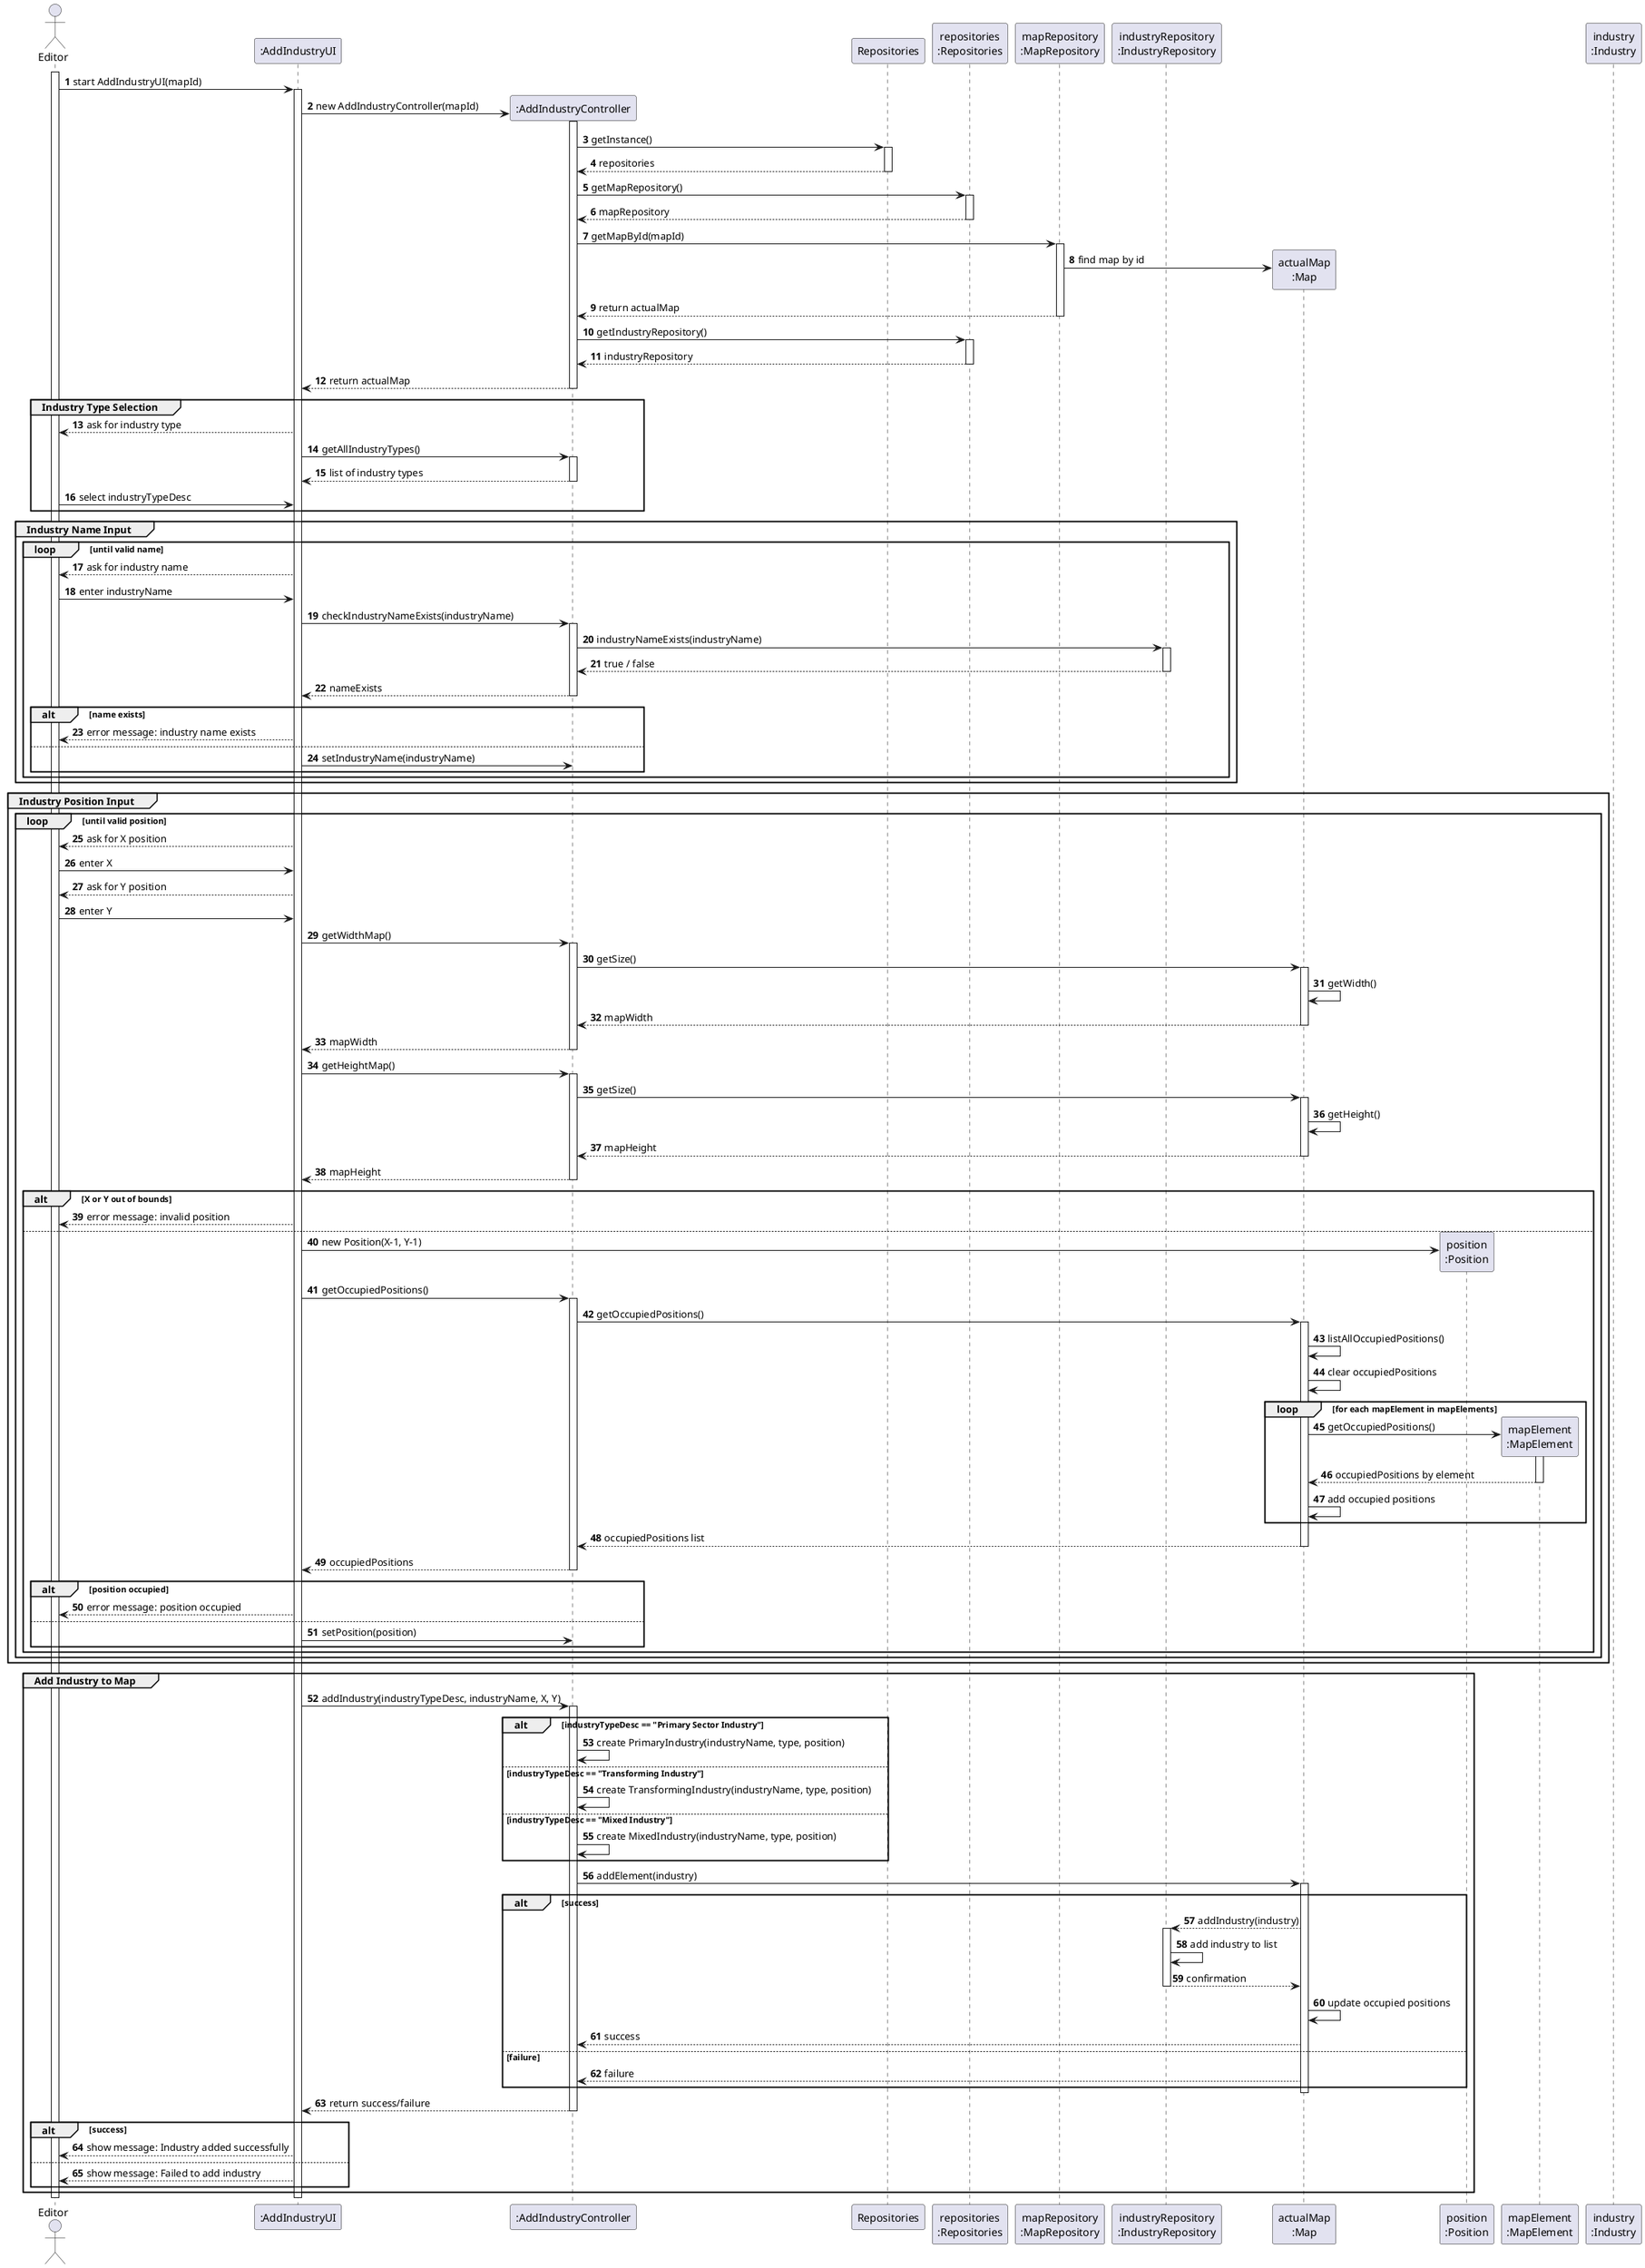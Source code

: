 @startuml
skinparam packageStyle rectangle
skinparam shadowing false
skinparam linetype ortho
autonumber

actor "Editor" as EDT
participant ":AddIndustryUI" as UI
participant ":AddIndustryController" as CTRL
participant "Repositories" as REPOS
participant "repositories\n:Repositories" as REPOS_SINGLETON
participant "mapRepository\n:MapRepository" as MAP_REPO
participant "industryRepository\n:IndustryRepository" as IND_REPO
participant "actualMap\n:Map" as MAP
participant "position\n:Position" as POS
participant "mapElement\n:MapElement" as MAP_ELEM
participant "industry\n:Industry" as IND

activate EDT
    EDT -> UI : start AddIndustryUI(mapId)
    activate UI
    UI -> CTRL** : new AddIndustryController(mapId)
    activate CTRL

    CTRL -> REPOS : getInstance()
    activate REPOS
    REPOS --> CTRL : repositories
    deactivate REPOS

    CTRL -> REPOS_SINGLETON : getMapRepository()
    activate REPOS_SINGLETON
    REPOS_SINGLETON --> CTRL : mapRepository
    deactivate REPOS_SINGLETON

    CTRL -> MAP_REPO : getMapById(mapId)
    activate MAP_REPO
    MAP_REPO -> MAP** : find map by id
    MAP_REPO --> CTRL : return actualMap
    deactivate MAP_REPO

    CTRL -> REPOS_SINGLETON : getIndustryRepository()
    activate REPOS_SINGLETON
    REPOS_SINGLETON --> CTRL : industryRepository
    deactivate REPOS_SINGLETON

    CTRL --> UI : return actualMap
    deactivate CTRL

    group Industry Type Selection
        UI --> EDT : ask for industry type
        UI -> CTRL : getAllIndustryTypes()
        activate CTRL
        CTRL --> UI : list of industry types
        deactivate CTRL
        EDT -> UI : select industryTypeDesc
    end

    group Industry Name Input
        loop until valid name
            UI --> EDT : ask for industry name
            EDT -> UI : enter industryName
            UI -> CTRL : checkIndustryNameExists(industryName)
            activate CTRL
                CTRL -> IND_REPO : industryNameExists(industryName)
                activate IND_REPO
                IND_REPO --> CTRL : true / false
                deactivate IND_REPO
            CTRL --> UI : nameExists
            deactivate CTRL
            alt name exists
                UI --> EDT : error message: industry name exists
            else
                UI -> CTRL : setIndustryName(industryName)
            end
        end
    end

    group Industry Position Input
        loop until valid position
            UI --> EDT : ask for X position
            EDT -> UI : enter X
            UI --> EDT : ask for Y position
            EDT -> UI : enter Y
            UI -> CTRL : getWidthMap()
            activate CTRL
                CTRL -> MAP : getSize()
                activate MAP
                    MAP -> MAP : getWidth()
                    MAP --> CTRL : mapWidth
                deactivate MAP
                CTRL --> UI : mapWidth
            deactivate CTRL
            UI -> CTRL : getHeightMap()
            activate CTRL
                CTRL -> MAP : getSize()
                activate MAP
                    MAP -> MAP : getHeight()
                    MAP --> CTRL : mapHeight
                deactivate MAP
                CTRL --> UI : mapHeight
            deactivate CTRL
            alt X or Y out of bounds
                UI --> EDT : error message: invalid position
            else
                UI -> POS** : new Position(X-1, Y-1)
                UI -> CTRL : getOccupiedPositions()
                activate CTRL
                    CTRL -> MAP : getOccupiedPositions()
                    activate MAP
                        MAP -> MAP : listAllOccupiedPositions()
                        MAP -> MAP : clear occupiedPositions
                        loop for each mapElement in mapElements
                            MAP -> MAP_ELEM** : getOccupiedPositions()
                            activate MAP_ELEM
                                MAP_ELEM --> MAP : occupiedPositions by element
                            deactivate MAP_ELEM
                            MAP -> MAP : add occupied positions
                        end
                        MAP --> CTRL : occupiedPositions list
                    deactivate MAP
                    CTRL --> UI : occupiedPositions
                deactivate CTRL
                alt position occupied
                    UI --> EDT : error message: position occupied
                else
                    UI -> CTRL : setPosition(position)
                end
            end
        end
    end

    group Add Industry to Map
        UI -> CTRL : addIndustry(industryTypeDesc, industryName, X, Y)
        activate CTRL
            alt industryTypeDesc == "Primary Sector Industry"
                CTRL -> CTRL : create PrimaryIndustry(industryName, type, position)
            else industryTypeDesc == "Transforming Industry"
                CTRL -> CTRL : create TransformingIndustry(industryName, type, position)
            else industryTypeDesc == "Mixed Industry"
                CTRL -> CTRL : create MixedIndustry(industryName, type, position)
            end
            CTRL -> MAP : addElement(industry)
            activate MAP
                alt success
                    MAP --> IND_REPO : addIndustry(industry)
                    activate IND_REPO
                        IND_REPO -> IND_REPO : add industry to list
                        IND_REPO --> MAP : confirmation
                    deactivate IND_REPO
                    MAP -> MAP : update occupied positions
                    MAP --> CTRL : success
                else failure
                    MAP --> CTRL : failure
                end
            deactivate MAP
            CTRL --> UI : return success/failure
        deactivate CTRL

        alt success
            UI --> EDT : show message: Industry added successfully
        else
            UI --> EDT : show message: Failed to add industry
        end
    end

deactivate UI
deactivate EDT
@enduml
